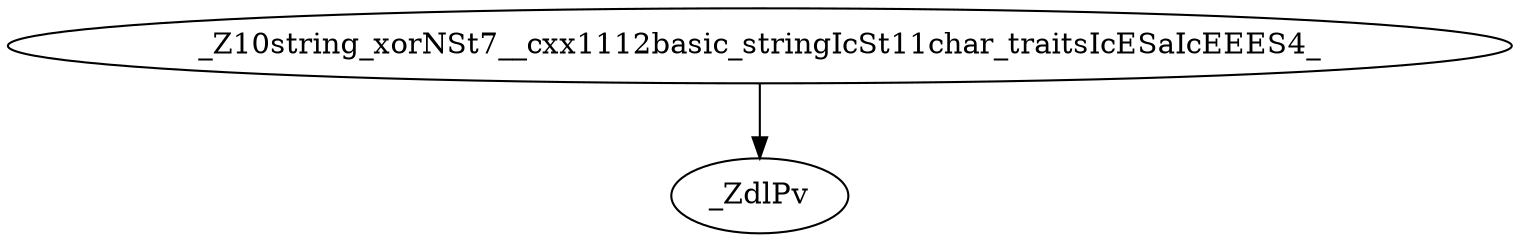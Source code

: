 digraph CallGraph {
    // Nodes
    _ZdlPv [label="_ZdlPv"];
    _Z10string_xorNSt7__cxx1112basic_stringIcSt11char_traitsIcESaIcEEES4_ [label="_Z10string_xorNSt7__cxx1112basic_stringIcSt11char_traitsIcESaIcEEES4_"];

    // Edges
    _Z10string_xorNSt7__cxx1112basic_stringIcSt11char_traitsIcESaIcEEES4_ -> _ZdlPv;
}